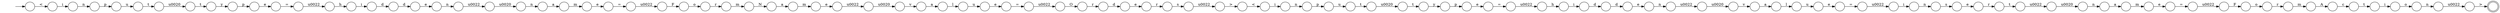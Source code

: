 digraph Automaton {
  rankdir = LR;
  0 [shape=circle,label=""];
  0 -> 101 [label="\u0020"]
  1 [shape=circle,label=""];
  1 -> 61 [label="n"]
  2 [shape=circle,label=""];
  2 -> 58 [label="m"]
  3 [shape=circle,label=""];
  3 -> 67 [label=">"]
  4 [shape=circle,label=""];
  4 -> 54 [label="y"]
  5 [shape=circle,label=""];
  5 -> 18 [label="O"]
  6 [shape=circle,label=""];
  6 -> 81 [label="n"]
  7 [shape=circle,label=""];
  7 -> 0 [label="\u0022"]
  8 [shape=circle,label=""];
  8 -> 56 [label="h"]
  9 [shape=circle,label=""];
  9 -> 6 [label="i"]
  10 [shape=circle,label=""];
  10 -> 40 [label="\u0020"]
  11 [shape=circle,label=""];
  11 -> 15 [label="o"]
  12 [shape=circle,label=""];
  12 -> 89 [label="r"]
  13 [shape=circle,label=""];
  13 -> 4 [label="t"]
  14 [shape=circle,label=""];
  14 -> 19 [label="e"]
  15 [shape=circle,label=""];
  15 -> 2 [label="r"]
  16 [shape=circle,label=""];
  16 -> 52 [label="\u0022"]
  17 [shape=circle,label=""];
  17 -> 95 [label="n"]
  18 [shape=circle,label=""];
  18 -> 60 [label="r"]
  19 [shape=circle,label=""];
  19 -> 82 [label="\u0022"]
  20 [shape=circle,label=""];
  20 -> 76 [label="N"]
  21 [shape=circle,label=""];
  21 -> 79 [label="d"]
  22 [shape=circle,label=""];
  22 -> 43 [label="\u0022"]
  23 [shape=circle,label=""];
  23 -> 7 [label="n"]
  24 [shape=circle,label=""];
  24 -> 41 [label="i"]
  25 [shape=circle,label=""];
  25 -> 68 [label="v"]
  26 [shape=circle,label=""];
  26 -> 59 [label="m"]
  27 [shape=circle,label=""];
  27 -> 20 [label="m"]
  28 [shape=circle,label=""];
  28 -> 93 [label="="]
  29 [shape=circle,label=""];
  29 -> 27 [label="r"]
  30 [shape=circle,label=""];
  30 -> 34 [label="u"]
  31 [shape=circle,label=""];
  31 -> 66 [label="e"]
  32 [shape=circle,label=""];
  32 -> 99 [label="c"]
  33 [shape=circle,label=""];
  33 -> 47 [label="r"]
  34 [shape=circle,label=""];
  34 -> 75 [label="t"]
  35 [shape=circle,label=""];
  35 -> 91 [label="e"]
  36 [shape=circle,label=""];
  36 -> 98 [label="n"]
  37 [shape=circle,label=""];
  37 -> 35 [label="m"]
  38 [shape=circle,label=""];
  38 -> 24 [label="h"]
  39 [shape=circle,label=""];
  39 -> 17 [label="o"]
  40 [shape=circle,label=""];
  40 -> 86 [label="n"]
  41 [shape=circle,label=""];
  41 -> 92 [label="d"]
  42 [shape=circle,label=""];
  42 -> 50 [label="\u0020"]
  43 [shape=circle,label=""];
  43 -> 103 [label="F"]
  44 [shape=circle,label=""];
  44 -> 23 [label="e"]
  45 [shape=circle,label=""];
  45 -> 36 [label="i"]
  46 [shape=circle,label=""];
  46 -> 14 [label="m"]
  47 [shape=circle,label=""];
  47 -> 72 [label="t"]
  48 [shape=circle,label=""];
  48 -> 70 [label="l"]
  49 [shape=circle,label=""];
  49 -> 83 [label="t"]
  50 [shape=circle,label=""];
  50 -> 62 [label="v"]
  51 [shape=circle,label=""];
  51 -> 33 [label="e"]
  52 [shape=circle,label=""];
  52 -> 11 [label="F"]
  53 [shape=circle,label=""];
  53 -> 64 [label="="]
  54 [shape=circle,label=""];
  54 -> 31 [label="p"]
  55 [shape=circle,label=""];
  55 -> 3 [label="\u0022"]
  56 [shape=circle,label=""];
  56 -> 97 [label="i"]
  57 [shape=circle,label=""];
  57 -> 12 [label="e"]
  58 [shape=circle,label=""];
  58 -> 32 [label="A"]
  59 [shape=circle,label=""];
  59 -> 96 [label="e"]
  60 [shape=circle,label=""];
  60 -> 57 [label="d"]
  61 [shape=circle,label=""];
  61 -> 51 [label="s"]
  62 [shape=circle,label=""];
  62 -> 69 [label="a"]
  63 [shape=circle,label=""];
  63 -> 100 [label="="]
  64 [shape=circle,label=""];
  64 -> 87 [label="\u0022"]
  65 [shape=circle,label=""];
  65 -> 104 [label="u"]
  66 [shape=circle,label=""];
  66 -> 102 [label="="]
  67 [shape=circle,label=""];
  67 -> 45 [label="<"]
  68 [shape=circle,label=""];
  68 -> 48 [label="a"]
  69 [shape=circle,label=""];
  69 -> 65 [label="l"]
  70 [shape=circle,label=""];
  70 -> 71 [label="u"]
  71 [shape=circle,label=""];
  71 -> 28 [label="e"]
  72 [shape=circle,label=""];
  72 -> 10 [label="\u0022"]
  73 [shape=circle,label=""];
  73 -> 84 [label="n"]
  74 [shape=circle,label=""];
  74 -> 106 [label="y"]
  75 [shape=circle,label=""];
  75 -> 13 [label="\u0020"]
  76 [shape=circle,label=""];
  76 -> 46 [label="a"]
  77 [shape=circle,label=""];
  77 -> 49 [label="u"]
  78 [shape=circle,label=""];
  78 -> 26 [label="a"]
  79 [shape=circle,label=""];
  79 -> 73 [label="e"]
  80 [shape=circle,label=""];
  initial [shape=plaintext,label=""];
  initial -> 80
  80 -> 9 [label="<"]
  81 [shape=circle,label=""];
  81 -> 77 [label="p"]
  82 [shape=circle,label=""];
  82 -> 25 [label="\u0020"]
  83 [shape=circle,label=""];
  83 -> 85 [label="\u0020"]
  84 [shape=circle,label=""];
  84 -> 42 [label="\u0022"]
  85 [shape=circle,label=""];
  85 -> 74 [label="t"]
  86 [shape=circle,label=""];
  86 -> 37 [label="a"]
  87 [shape=circle,label=""];
  87 -> 1 [label="i"]
  88 [shape=circle,label=""];
  88 -> 94 [label=">"]
  89 [shape=circle,label=""];
  89 -> 55 [label="s"]
  90 [shape=circle,label=""];
  90 -> 63 [label="e"]
  91 [shape=circle,label=""];
  91 -> 16 [label="="]
  92 [shape=circle,label=""];
  92 -> 44 [label="d"]
  93 [shape=circle,label=""];
  93 -> 5 [label="\u0022"]
  94 [shape=doublecircle,label=""];
  95 [shape=circle,label=""];
  95 -> 88 [label="\u0022"]
  96 [shape=circle,label=""];
  96 -> 22 [label="="]
  97 [shape=circle,label=""];
  97 -> 21 [label="d"]
  98 [shape=circle,label=""];
  98 -> 30 [label="p"]
  99 [shape=circle,label=""];
  99 -> 105 [label="t"]
  100 [shape=circle,label=""];
  100 -> 38 [label="\u0022"]
  101 [shape=circle,label=""];
  101 -> 78 [label="n"]
  102 [shape=circle,label=""];
  102 -> 8 [label="\u0022"]
  103 [shape=circle,label=""];
  103 -> 29 [label="o"]
  104 [shape=circle,label=""];
  104 -> 53 [label="e"]
  105 [shape=circle,label=""];
  105 -> 39 [label="i"]
  106 [shape=circle,label=""];
  106 -> 90 [label="p"]
}

